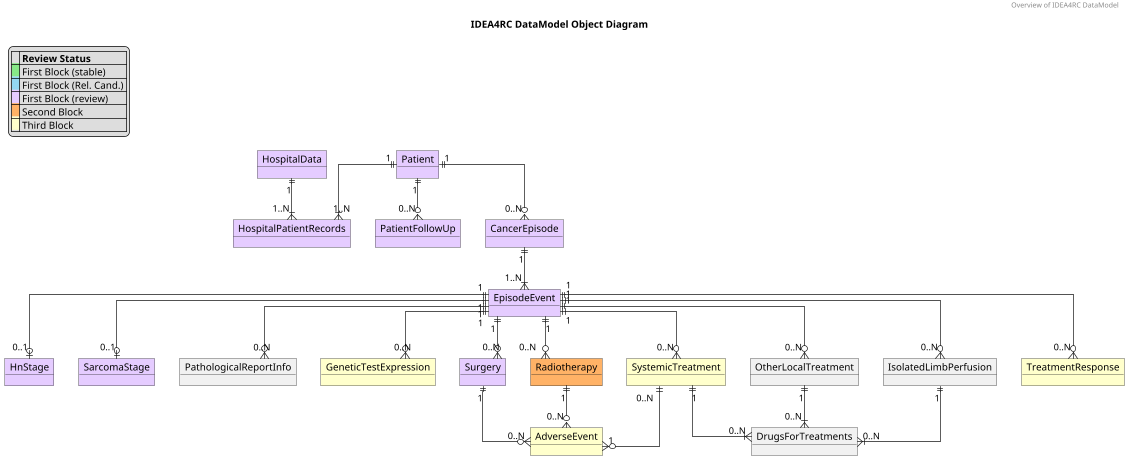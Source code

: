 @startuml

scale 0.7

header Overview of IDEA4RC DataModel

title IDEA4RC DataModel Object Diagram

hide spot
hide circle

skinparam linetype ortho
scale 0.7

legend top left
|= |= Review Status |
|<back:#87e887>   </back>| First Block (stable) |
|<back:#94d8f2>   </back>| First Block (Rel. Cand.) |
|<back:#E5CCFF>   </back>| First Block (review) |
|<back:#FFB266>   </back>| Second Block  |
|<back:#FFFFCC>   </back>| Third Block |
endlegend

object "Patient" as p #E5CCFF {
}
url of p [[StructureDefinition-Subject.html]]

object "HospitalData" as hd #E5CCFF {
}
url of hd [[StructureDefinition-HospitalPatientRecords.html]]

object "HospitalPatientRecords" as hpr #E5CCFF {
}
url of hpr [[StructureDefinition-HospitalPatientRecords.html]]

object "PatientFollowUp" as pfu #E5CCFF {
}
url of pfu [[StructureDefinition-PatientFollowUp.html]]

object "CancerEpisode" as ce #E5CCFF {
}
url of ce [[StructureDefinition-CancerEpisode.html]]

object "EpisodeEvent" as ee #E5CCFF {
}
url of ee [[StructureDefinition-EpisodeEvent.html]]

object "HnStage" as hs #E5CCFF {
}
object "SarcomaStage" as ss #E5CCFF {
}

object "PathologicalReportInfo" as pri {
}
object "GeneticTestExpression" as gte #FFFFCC {
}
url of gte [[StructureDefinition-GeneticTestExpression.html]]

object "Surgery" as su #E5CCFF {
}
url of su [[StructureDefinition-Surgery.html]]

object "SystemicTreatment" as st #FFFFCC {
}
url of st [[StructureDefinition-SystemicTreatment.html]]

object "Radiotherapy" as r #FFB266 {
}
url of r [[StructureDefinition-Radiotherapy.html]]

object "OtherLocalTreatment" as olt {
}

object "IsolatedLimbPerfusion" as ilp {
}
object "DrugsForTreatments" as dft {
}
object "TreatmentResponse" as tr #FFFFCC {
}
url of tr [[StructureDefinition-TreatmentResponse.html]]

object "AdverseEvent" as ae #FFFFCC {
}
url of ae [[StructureDefinition-AdverseEvent.html]]

p "1" ||--|{ "1..N" hpr
hd "1" ||--|{ "1..N" hpr
p "1" ||--o{ "0..N" ce
p "1" ||--o{ "0..N" pfu

ce "1" ||--|{ "1..N" ee
ee "1" ||--o| "0..1" hs
ee "1" ||--o| "0..1" ss
st "1" ||--|{ "0..N" dft
ilp "1" ||--|{ "0..N" dft
olt "1" ||--|{ "0..N" dft
ee "1" ||--o{ "0..N" r
ee "1" ||--o{ "0..N" su
ee "1" ||--o{ "0..N" st
ee "1" ||--o{ "0..N" olt
ee "1" ||--o{ "0..N" ilp
ee "1" ||--o{ "0..N" gte
ee "1" ||--o{ "0..N" tr
ee "1" ||--o{ "0..N" pri

su "1" ||--o{ "0..N" ae
st "0..N" ||--o{ "1" ae
r "1" ||--o{ "0..N" ae

@enduml

